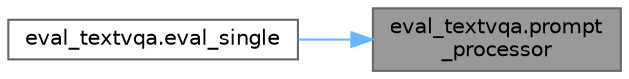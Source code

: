 digraph "eval_textvqa.prompt_processor"
{
 // LATEX_PDF_SIZE
  bgcolor="transparent";
  edge [fontname=Helvetica,fontsize=10,labelfontname=Helvetica,labelfontsize=10];
  node [fontname=Helvetica,fontsize=10,shape=box,height=0.2,width=0.4];
  rankdir="RL";
  Node1 [id="Node000001",label="eval_textvqa.prompt\l_processor",height=0.2,width=0.4,color="gray40", fillcolor="grey60", style="filled", fontcolor="black",tooltip=" "];
  Node1 -> Node2 [id="edge1_Node000001_Node000002",dir="back",color="steelblue1",style="solid",tooltip=" "];
  Node2 [id="Node000002",label="eval_textvqa.eval_single",height=0.2,width=0.4,color="grey40", fillcolor="white", style="filled",URL="$namespaceeval__textvqa.html#a646c89dca1e2cf9771d74a8b741edee6",tooltip=" "];
}
